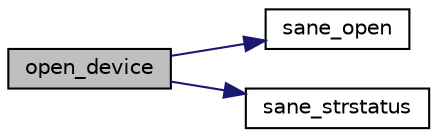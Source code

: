 digraph "open_device"
{
  edge [fontname="Helvetica",fontsize="10",labelfontname="Helvetica",labelfontsize="10"];
  node [fontname="Helvetica",fontsize="10",shape=record];
  rankdir="LR";
  Node22 [label="open_device",height=0.2,width=0.4,color="black", fillcolor="grey75", style="filled", fontcolor="black"];
  Node22 -> Node23 [color="midnightblue",fontsize="10",style="solid",fontname="Helvetica"];
  Node23 [label="sane_open",height=0.2,width=0.4,color="black", fillcolor="white", style="filled",URL="$sane_8h.html#adfeda33e4d60e0d6a4e19634cc9c2bae"];
  Node22 -> Node24 [color="midnightblue",fontsize="10",style="solid",fontname="Helvetica"];
  Node24 [label="sane_strstatus",height=0.2,width=0.4,color="black", fillcolor="white", style="filled",URL="$sane_8h.html#a005fc36c746f3b57fcf8108435f0684d"];
}
